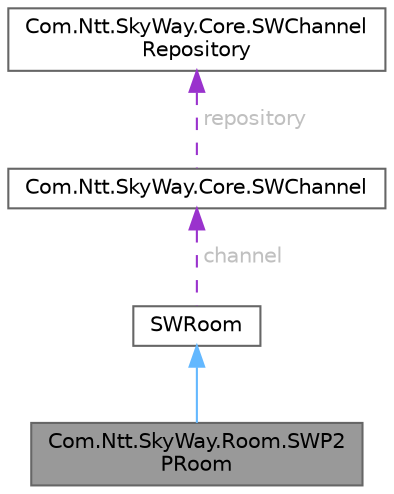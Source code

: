 digraph "Com.Ntt.SkyWay.Room.SWP2PRoom"
{
 // LATEX_PDF_SIZE
  bgcolor="transparent";
  edge [fontname=Helvetica,fontsize=10,labelfontname=Helvetica,labelfontsize=10];
  node [fontname=Helvetica,fontsize=10,shape=box,height=0.2,width=0.4];
  Node1 [id="Node000001",label="Com.Ntt.SkyWay.Room.SWP2\lPRoom",height=0.2,width=0.4,color="gray40", fillcolor="grey60", style="filled", fontcolor="black",tooltip="P2PRoomの操作を行うクラス。"];
  Node2 -> Node1 [id="edge1_Node000001_Node000002",dir="back",color="steelblue1",style="solid",tooltip=" "];
  Node2 [id="Node000002",label="SWRoom",height=0.2,width=0.4,color="gray40", fillcolor="white", style="filled",URL="$class_com_1_1_ntt_1_1_sky_way_1_1_room_1_1_s_w_room.html",tooltip="Roomの操作を行うクラス。"];
  Node3 -> Node2 [id="edge2_Node000002_Node000003",dir="back",color="darkorchid3",style="dashed",tooltip=" ",label=" channel",fontcolor="grey" ];
  Node3 [id="Node000003",label="Com.Ntt.SkyWay.Core.SWChannel",height=0.2,width=0.4,color="gray40", fillcolor="white", style="filled",tooltip=" "];
  Node4 -> Node3 [id="edge3_Node000003_Node000004",dir="back",color="darkorchid3",style="dashed",tooltip=" ",label=" repository",fontcolor="grey" ];
  Node4 [id="Node000004",label="Com.Ntt.SkyWay.Core.SWChannel\lRepository",height=0.2,width=0.4,color="gray40", fillcolor="white", style="filled",tooltip=" "];
}
